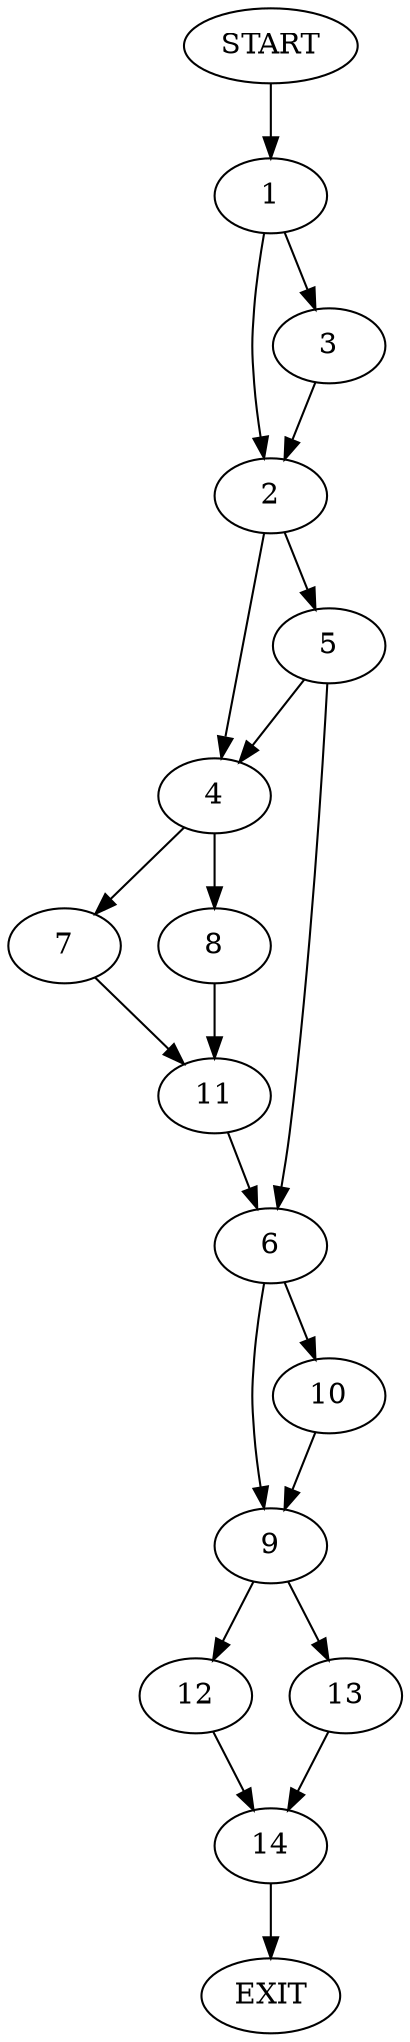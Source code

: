 digraph {
0 [label="START"]
15 [label="EXIT"]
0 -> 1
1 -> 2
1 -> 3
2 -> 4
2 -> 5
3 -> 2
5 -> 4
5 -> 6
4 -> 7
4 -> 8
6 -> 9
6 -> 10
7 -> 11
8 -> 11
11 -> 6
10 -> 9
9 -> 12
9 -> 13
12 -> 14
13 -> 14
14 -> 15
}
